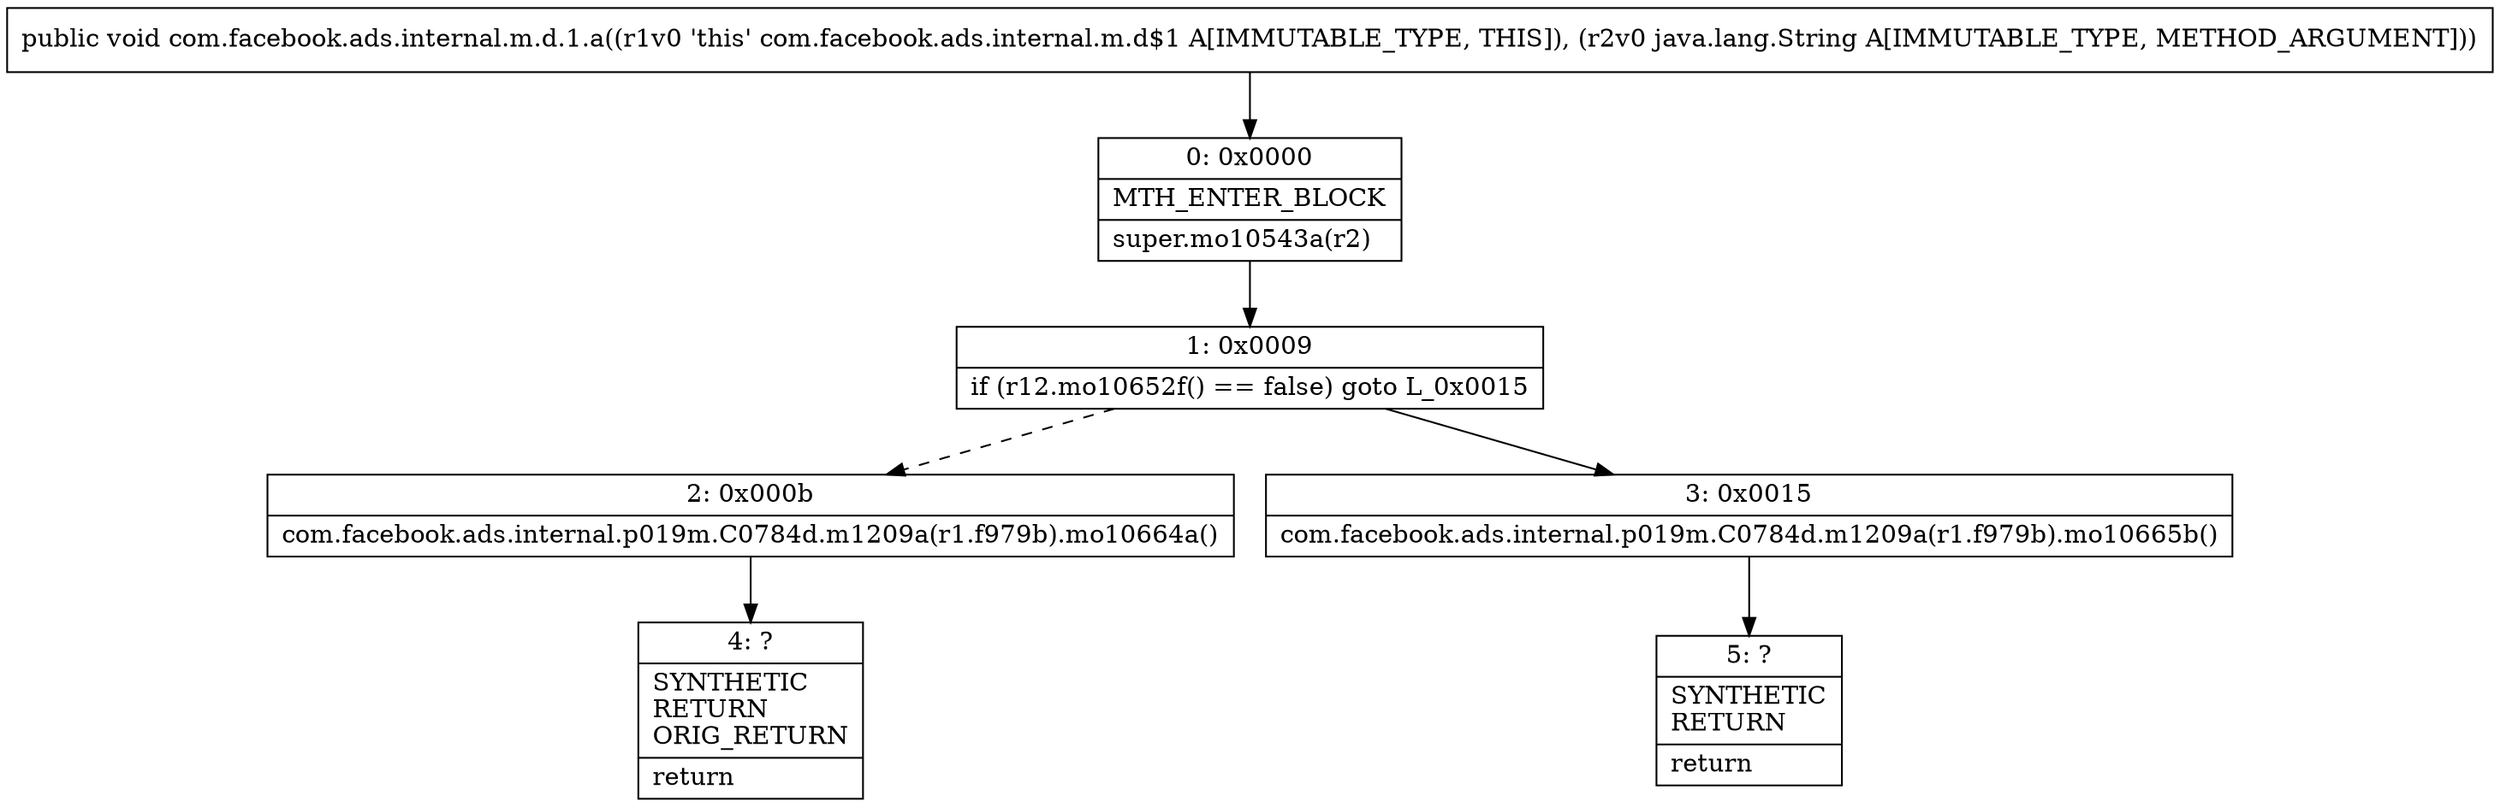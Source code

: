 digraph "CFG forcom.facebook.ads.internal.m.d.1.a(Ljava\/lang\/String;)V" {
Node_0 [shape=record,label="{0\:\ 0x0000|MTH_ENTER_BLOCK\l|super.mo10543a(r2)\l}"];
Node_1 [shape=record,label="{1\:\ 0x0009|if (r12.mo10652f() == false) goto L_0x0015\l}"];
Node_2 [shape=record,label="{2\:\ 0x000b|com.facebook.ads.internal.p019m.C0784d.m1209a(r1.f979b).mo10664a()\l}"];
Node_3 [shape=record,label="{3\:\ 0x0015|com.facebook.ads.internal.p019m.C0784d.m1209a(r1.f979b).mo10665b()\l}"];
Node_4 [shape=record,label="{4\:\ ?|SYNTHETIC\lRETURN\lORIG_RETURN\l|return\l}"];
Node_5 [shape=record,label="{5\:\ ?|SYNTHETIC\lRETURN\l|return\l}"];
MethodNode[shape=record,label="{public void com.facebook.ads.internal.m.d.1.a((r1v0 'this' com.facebook.ads.internal.m.d$1 A[IMMUTABLE_TYPE, THIS]), (r2v0 java.lang.String A[IMMUTABLE_TYPE, METHOD_ARGUMENT])) }"];
MethodNode -> Node_0;
Node_0 -> Node_1;
Node_1 -> Node_2[style=dashed];
Node_1 -> Node_3;
Node_2 -> Node_4;
Node_3 -> Node_5;
}

